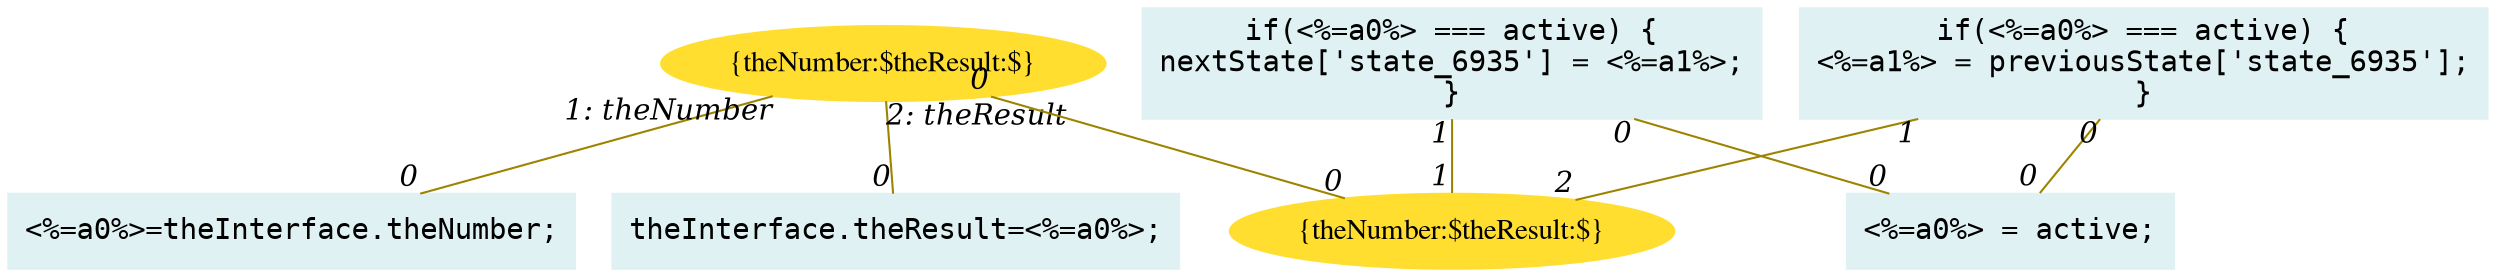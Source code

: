 digraph g{node_6903 [shape="box", style="filled", color="#dff1f2", fontname="Courier", label="<%=a0%>=theInterface.theNumber;
" ]
node_6905 [shape="box", style="filled", color="#dff1f2", fontname="Courier", label="theInterface.theResult=<%=a0%>;
" ]
node_6907 [shape="ellipse", style="filled", color="#ffde2f", fontname="Times", label="{theNumber:$theResult:$}" ]
node_6918 [shape="ellipse", style="filled", color="#ffde2f", fontname="Times", label="{theNumber:$theResult:$}" ]
node_6932 [shape="box", style="filled", color="#dff1f2", fontname="Courier", label="<%=a0%> = active;
" ]
node_6936 [shape="box", style="filled", color="#dff1f2", fontname="Courier", label="if(<%=a0%> === active) {
<%=a1%> = previousState['state_6935'];
}
" ]
node_6939 [shape="box", style="filled", color="#dff1f2", fontname="Courier", label="if(<%=a0%> === active) {
nextState['state_6935'] = <%=a1%>;
}
" ]
node_6907 -> node_6903 [dir=none, arrowHead=none, fontname="Times-Italic", arrowsize=1, color="#9d8400", label="",  headlabel="0", taillabel="1: theNumber" ]
node_6907 -> node_6905 [dir=none, arrowHead=none, fontname="Times-Italic", arrowsize=1, color="#9d8400", label="",  headlabel="0", taillabel="2: theResult" ]
node_6907 -> node_6918 [dir=none, arrowHead=none, fontname="Times-Italic", arrowsize=1, color="#9d8400", label="",  headlabel="0", taillabel="0" ]
node_6936 -> node_6932 [dir=none, arrowHead=none, fontname="Times-Italic", arrowsize=1, color="#9d8400", label="",  headlabel="0", taillabel="0" ]
node_6936 -> node_6918 [dir=none, arrowHead=none, fontname="Times-Italic", arrowsize=1, color="#9d8400", label="",  headlabel="2", taillabel="1" ]
node_6939 -> node_6932 [dir=none, arrowHead=none, fontname="Times-Italic", arrowsize=1, color="#9d8400", label="",  headlabel="0", taillabel="0" ]
node_6939 -> node_6918 [dir=none, arrowHead=none, fontname="Times-Italic", arrowsize=1, color="#9d8400", label="",  headlabel="1", taillabel="1" ]
}
